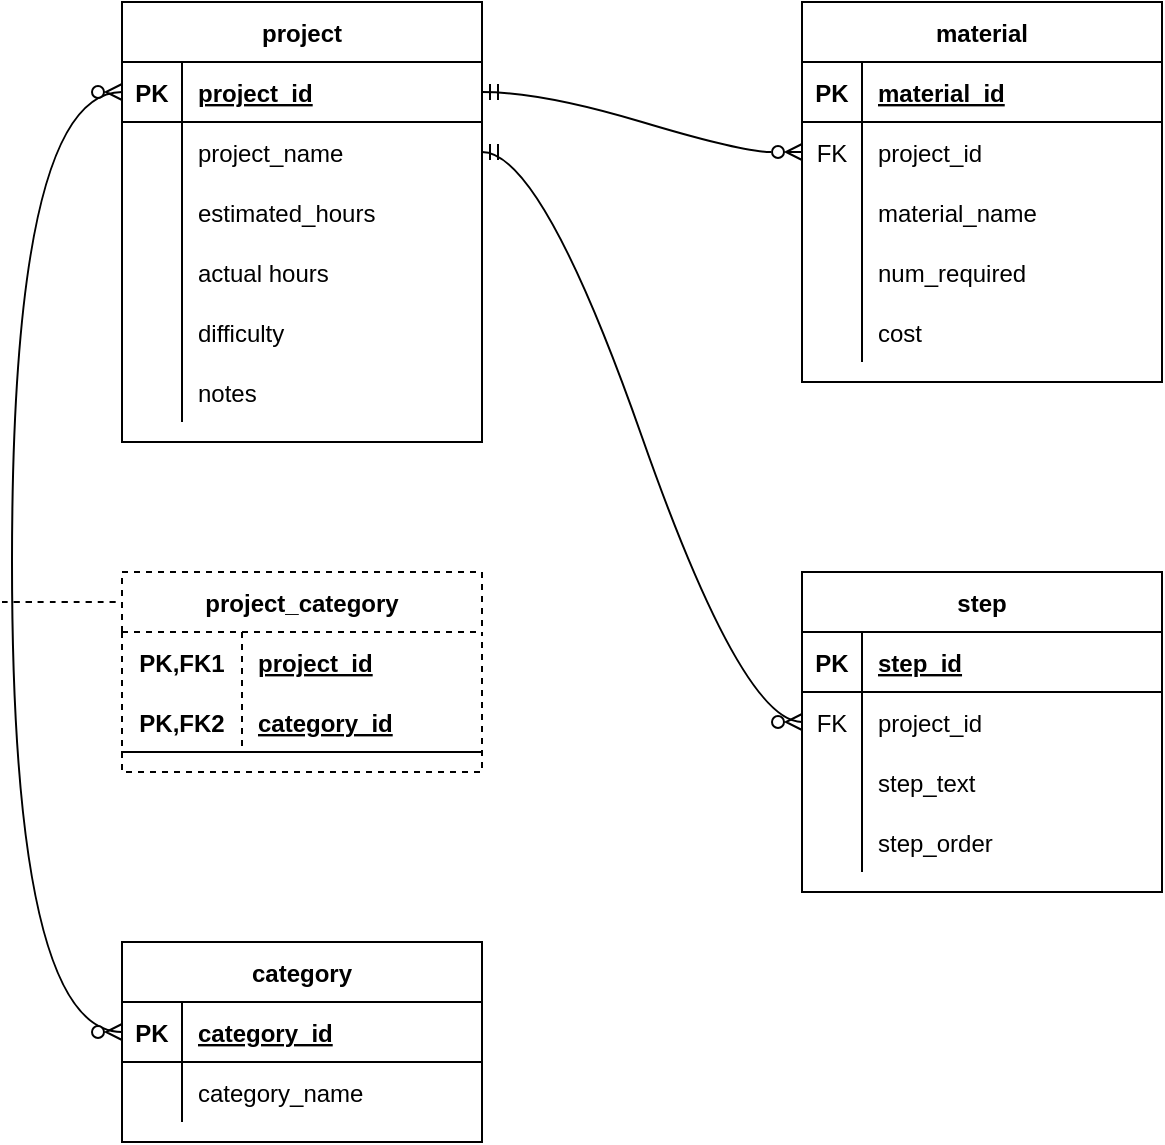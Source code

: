 <mxfile version="20.5.1" type="device"><diagram id="l6MK7tN3DsnnClZyho6T" name="Page-1"><mxGraphModel dx="1242" dy="654" grid="1" gridSize="10" guides="1" tooltips="1" connect="1" arrows="1" fold="1" page="1" pageScale="1" pageWidth="850" pageHeight="1100" math="0" shadow="0"><root><mxCell id="0"/><mxCell id="1" parent="0"/><mxCell id="R9tHvGSPwKHZs6mDRzAc-1" value="project" style="shape=table;startSize=30;container=1;collapsible=1;childLayout=tableLayout;fixedRows=1;rowLines=0;fontStyle=1;align=center;resizeLast=1;" parent="1" vertex="1"><mxGeometry x="165" y="90" width="180" height="220" as="geometry"/></mxCell><mxCell id="R9tHvGSPwKHZs6mDRzAc-2" value="" style="shape=tableRow;horizontal=0;startSize=0;swimlaneHead=0;swimlaneBody=0;fillColor=none;collapsible=0;dropTarget=0;points=[[0,0.5],[1,0.5]];portConstraint=eastwest;top=0;left=0;right=0;bottom=1;" parent="R9tHvGSPwKHZs6mDRzAc-1" vertex="1"><mxGeometry y="30" width="180" height="30" as="geometry"/></mxCell><mxCell id="R9tHvGSPwKHZs6mDRzAc-3" value="PK" style="shape=partialRectangle;connectable=0;fillColor=none;top=0;left=0;bottom=0;right=0;fontStyle=1;overflow=hidden;" parent="R9tHvGSPwKHZs6mDRzAc-2" vertex="1"><mxGeometry width="30" height="30" as="geometry"><mxRectangle width="30" height="30" as="alternateBounds"/></mxGeometry></mxCell><mxCell id="R9tHvGSPwKHZs6mDRzAc-4" value="project_id" style="shape=partialRectangle;connectable=0;fillColor=none;top=0;left=0;bottom=0;right=0;align=left;spacingLeft=6;fontStyle=5;overflow=hidden;" parent="R9tHvGSPwKHZs6mDRzAc-2" vertex="1"><mxGeometry x="30" width="150" height="30" as="geometry"><mxRectangle width="150" height="30" as="alternateBounds"/></mxGeometry></mxCell><mxCell id="R9tHvGSPwKHZs6mDRzAc-5" value="" style="shape=tableRow;horizontal=0;startSize=0;swimlaneHead=0;swimlaneBody=0;fillColor=none;collapsible=0;dropTarget=0;points=[[0,0.5],[1,0.5]];portConstraint=eastwest;top=0;left=0;right=0;bottom=0;" parent="R9tHvGSPwKHZs6mDRzAc-1" vertex="1"><mxGeometry y="60" width="180" height="30" as="geometry"/></mxCell><mxCell id="R9tHvGSPwKHZs6mDRzAc-6" value="" style="shape=partialRectangle;connectable=0;fillColor=none;top=0;left=0;bottom=0;right=0;editable=1;overflow=hidden;" parent="R9tHvGSPwKHZs6mDRzAc-5" vertex="1"><mxGeometry width="30" height="30" as="geometry"><mxRectangle width="30" height="30" as="alternateBounds"/></mxGeometry></mxCell><mxCell id="R9tHvGSPwKHZs6mDRzAc-7" value="project_name" style="shape=partialRectangle;connectable=0;fillColor=none;top=0;left=0;bottom=0;right=0;align=left;spacingLeft=6;overflow=hidden;" parent="R9tHvGSPwKHZs6mDRzAc-5" vertex="1"><mxGeometry x="30" width="150" height="30" as="geometry"><mxRectangle width="150" height="30" as="alternateBounds"/></mxGeometry></mxCell><mxCell id="R9tHvGSPwKHZs6mDRzAc-8" value="" style="shape=tableRow;horizontal=0;startSize=0;swimlaneHead=0;swimlaneBody=0;fillColor=none;collapsible=0;dropTarget=0;points=[[0,0.5],[1,0.5]];portConstraint=eastwest;top=0;left=0;right=0;bottom=0;" parent="R9tHvGSPwKHZs6mDRzAc-1" vertex="1"><mxGeometry y="90" width="180" height="30" as="geometry"/></mxCell><mxCell id="R9tHvGSPwKHZs6mDRzAc-9" value="" style="shape=partialRectangle;connectable=0;fillColor=none;top=0;left=0;bottom=0;right=0;editable=1;overflow=hidden;" parent="R9tHvGSPwKHZs6mDRzAc-8" vertex="1"><mxGeometry width="30" height="30" as="geometry"><mxRectangle width="30" height="30" as="alternateBounds"/></mxGeometry></mxCell><mxCell id="R9tHvGSPwKHZs6mDRzAc-10" value="estimated_hours" style="shape=partialRectangle;connectable=0;fillColor=none;top=0;left=0;bottom=0;right=0;align=left;spacingLeft=6;overflow=hidden;" parent="R9tHvGSPwKHZs6mDRzAc-8" vertex="1"><mxGeometry x="30" width="150" height="30" as="geometry"><mxRectangle width="150" height="30" as="alternateBounds"/></mxGeometry></mxCell><mxCell id="R9tHvGSPwKHZs6mDRzAc-11" value="" style="shape=tableRow;horizontal=0;startSize=0;swimlaneHead=0;swimlaneBody=0;fillColor=none;collapsible=0;dropTarget=0;points=[[0,0.5],[1,0.5]];portConstraint=eastwest;top=0;left=0;right=0;bottom=0;" parent="R9tHvGSPwKHZs6mDRzAc-1" vertex="1"><mxGeometry y="120" width="180" height="30" as="geometry"/></mxCell><mxCell id="R9tHvGSPwKHZs6mDRzAc-12" value="" style="shape=partialRectangle;connectable=0;fillColor=none;top=0;left=0;bottom=0;right=0;editable=1;overflow=hidden;" parent="R9tHvGSPwKHZs6mDRzAc-11" vertex="1"><mxGeometry width="30" height="30" as="geometry"><mxRectangle width="30" height="30" as="alternateBounds"/></mxGeometry></mxCell><mxCell id="R9tHvGSPwKHZs6mDRzAc-13" value="actual hours" style="shape=partialRectangle;connectable=0;fillColor=none;top=0;left=0;bottom=0;right=0;align=left;spacingLeft=6;overflow=hidden;" parent="R9tHvGSPwKHZs6mDRzAc-11" vertex="1"><mxGeometry x="30" width="150" height="30" as="geometry"><mxRectangle width="150" height="30" as="alternateBounds"/></mxGeometry></mxCell><mxCell id="R9tHvGSPwKHZs6mDRzAc-20" style="shape=tableRow;horizontal=0;startSize=0;swimlaneHead=0;swimlaneBody=0;fillColor=none;collapsible=0;dropTarget=0;points=[[0,0.5],[1,0.5]];portConstraint=eastwest;top=0;left=0;right=0;bottom=0;" parent="R9tHvGSPwKHZs6mDRzAc-1" vertex="1"><mxGeometry y="150" width="180" height="30" as="geometry"/></mxCell><mxCell id="R9tHvGSPwKHZs6mDRzAc-21" style="shape=partialRectangle;connectable=0;fillColor=none;top=0;left=0;bottom=0;right=0;editable=1;overflow=hidden;" parent="R9tHvGSPwKHZs6mDRzAc-20" vertex="1"><mxGeometry width="30" height="30" as="geometry"><mxRectangle width="30" height="30" as="alternateBounds"/></mxGeometry></mxCell><mxCell id="R9tHvGSPwKHZs6mDRzAc-22" value="difficulty " style="shape=partialRectangle;connectable=0;fillColor=none;top=0;left=0;bottom=0;right=0;align=left;spacingLeft=6;overflow=hidden;" parent="R9tHvGSPwKHZs6mDRzAc-20" vertex="1"><mxGeometry x="30" width="150" height="30" as="geometry"><mxRectangle width="150" height="30" as="alternateBounds"/></mxGeometry></mxCell><mxCell id="R9tHvGSPwKHZs6mDRzAc-17" style="shape=tableRow;horizontal=0;startSize=0;swimlaneHead=0;swimlaneBody=0;fillColor=none;collapsible=0;dropTarget=0;points=[[0,0.5],[1,0.5]];portConstraint=eastwest;top=0;left=0;right=0;bottom=0;" parent="R9tHvGSPwKHZs6mDRzAc-1" vertex="1"><mxGeometry y="180" width="180" height="30" as="geometry"/></mxCell><mxCell id="R9tHvGSPwKHZs6mDRzAc-18" style="shape=partialRectangle;connectable=0;fillColor=none;top=0;left=0;bottom=0;right=0;editable=1;overflow=hidden;" parent="R9tHvGSPwKHZs6mDRzAc-17" vertex="1"><mxGeometry width="30" height="30" as="geometry"><mxRectangle width="30" height="30" as="alternateBounds"/></mxGeometry></mxCell><mxCell id="R9tHvGSPwKHZs6mDRzAc-19" value="notes" style="shape=partialRectangle;connectable=0;fillColor=none;top=0;left=0;bottom=0;right=0;align=left;spacingLeft=6;overflow=hidden;" parent="R9tHvGSPwKHZs6mDRzAc-17" vertex="1"><mxGeometry x="30" width="150" height="30" as="geometry"><mxRectangle width="150" height="30" as="alternateBounds"/></mxGeometry></mxCell><mxCell id="R9tHvGSPwKHZs6mDRzAc-23" value="material" style="shape=table;startSize=30;container=1;collapsible=1;childLayout=tableLayout;fixedRows=1;rowLines=0;fontStyle=1;align=center;resizeLast=1;" parent="1" vertex="1"><mxGeometry x="505" y="90" width="180" height="190" as="geometry"/></mxCell><mxCell id="R9tHvGSPwKHZs6mDRzAc-24" value="" style="shape=tableRow;horizontal=0;startSize=0;swimlaneHead=0;swimlaneBody=0;fillColor=none;collapsible=0;dropTarget=0;points=[[0,0.5],[1,0.5]];portConstraint=eastwest;top=0;left=0;right=0;bottom=1;" parent="R9tHvGSPwKHZs6mDRzAc-23" vertex="1"><mxGeometry y="30" width="180" height="30" as="geometry"/></mxCell><mxCell id="R9tHvGSPwKHZs6mDRzAc-25" value="PK" style="shape=partialRectangle;connectable=0;fillColor=none;top=0;left=0;bottom=0;right=0;fontStyle=1;overflow=hidden;" parent="R9tHvGSPwKHZs6mDRzAc-24" vertex="1"><mxGeometry width="30" height="30" as="geometry"><mxRectangle width="30" height="30" as="alternateBounds"/></mxGeometry></mxCell><mxCell id="R9tHvGSPwKHZs6mDRzAc-26" value="material_id" style="shape=partialRectangle;connectable=0;fillColor=none;top=0;left=0;bottom=0;right=0;align=left;spacingLeft=6;fontStyle=5;overflow=hidden;" parent="R9tHvGSPwKHZs6mDRzAc-24" vertex="1"><mxGeometry x="30" width="150" height="30" as="geometry"><mxRectangle width="150" height="30" as="alternateBounds"/></mxGeometry></mxCell><mxCell id="R9tHvGSPwKHZs6mDRzAc-27" value="" style="shape=tableRow;horizontal=0;startSize=0;swimlaneHead=0;swimlaneBody=0;fillColor=none;collapsible=0;dropTarget=0;points=[[0,0.5],[1,0.5]];portConstraint=eastwest;top=0;left=0;right=0;bottom=0;" parent="R9tHvGSPwKHZs6mDRzAc-23" vertex="1"><mxGeometry y="60" width="180" height="30" as="geometry"/></mxCell><mxCell id="R9tHvGSPwKHZs6mDRzAc-28" value="FK" style="shape=partialRectangle;connectable=0;fillColor=none;top=0;left=0;bottom=0;right=0;editable=1;overflow=hidden;" parent="R9tHvGSPwKHZs6mDRzAc-27" vertex="1"><mxGeometry width="30" height="30" as="geometry"><mxRectangle width="30" height="30" as="alternateBounds"/></mxGeometry></mxCell><mxCell id="R9tHvGSPwKHZs6mDRzAc-29" value="project_id" style="shape=partialRectangle;connectable=0;fillColor=none;top=0;left=0;bottom=0;right=0;align=left;spacingLeft=6;overflow=hidden;" parent="R9tHvGSPwKHZs6mDRzAc-27" vertex="1"><mxGeometry x="30" width="150" height="30" as="geometry"><mxRectangle width="150" height="30" as="alternateBounds"/></mxGeometry></mxCell><mxCell id="R9tHvGSPwKHZs6mDRzAc-30" value="" style="shape=tableRow;horizontal=0;startSize=0;swimlaneHead=0;swimlaneBody=0;fillColor=none;collapsible=0;dropTarget=0;points=[[0,0.5],[1,0.5]];portConstraint=eastwest;top=0;left=0;right=0;bottom=0;" parent="R9tHvGSPwKHZs6mDRzAc-23" vertex="1"><mxGeometry y="90" width="180" height="30" as="geometry"/></mxCell><mxCell id="R9tHvGSPwKHZs6mDRzAc-31" value="" style="shape=partialRectangle;connectable=0;fillColor=none;top=0;left=0;bottom=0;right=0;editable=1;overflow=hidden;" parent="R9tHvGSPwKHZs6mDRzAc-30" vertex="1"><mxGeometry width="30" height="30" as="geometry"><mxRectangle width="30" height="30" as="alternateBounds"/></mxGeometry></mxCell><mxCell id="R9tHvGSPwKHZs6mDRzAc-32" value="material_name" style="shape=partialRectangle;connectable=0;fillColor=none;top=0;left=0;bottom=0;right=0;align=left;spacingLeft=6;overflow=hidden;" parent="R9tHvGSPwKHZs6mDRzAc-30" vertex="1"><mxGeometry x="30" width="150" height="30" as="geometry"><mxRectangle width="150" height="30" as="alternateBounds"/></mxGeometry></mxCell><mxCell id="R9tHvGSPwKHZs6mDRzAc-33" value="" style="shape=tableRow;horizontal=0;startSize=0;swimlaneHead=0;swimlaneBody=0;fillColor=none;collapsible=0;dropTarget=0;points=[[0,0.5],[1,0.5]];portConstraint=eastwest;top=0;left=0;right=0;bottom=0;" parent="R9tHvGSPwKHZs6mDRzAc-23" vertex="1"><mxGeometry y="120" width="180" height="30" as="geometry"/></mxCell><mxCell id="R9tHvGSPwKHZs6mDRzAc-34" value="" style="shape=partialRectangle;connectable=0;fillColor=none;top=0;left=0;bottom=0;right=0;editable=1;overflow=hidden;" parent="R9tHvGSPwKHZs6mDRzAc-33" vertex="1"><mxGeometry width="30" height="30" as="geometry"><mxRectangle width="30" height="30" as="alternateBounds"/></mxGeometry></mxCell><mxCell id="R9tHvGSPwKHZs6mDRzAc-35" value="num_required" style="shape=partialRectangle;connectable=0;fillColor=none;top=0;left=0;bottom=0;right=0;align=left;spacingLeft=6;overflow=hidden;" parent="R9tHvGSPwKHZs6mDRzAc-33" vertex="1"><mxGeometry x="30" width="150" height="30" as="geometry"><mxRectangle width="150" height="30" as="alternateBounds"/></mxGeometry></mxCell><mxCell id="R9tHvGSPwKHZs6mDRzAc-107" value="" style="shape=tableRow;horizontal=0;startSize=0;swimlaneHead=0;swimlaneBody=0;fillColor=none;collapsible=0;dropTarget=0;points=[[0,0.5],[1,0.5]];portConstraint=eastwest;top=0;left=0;right=0;bottom=0;" parent="R9tHvGSPwKHZs6mDRzAc-23" vertex="1"><mxGeometry y="150" width="180" height="30" as="geometry"/></mxCell><mxCell id="R9tHvGSPwKHZs6mDRzAc-108" value="" style="shape=partialRectangle;connectable=0;fillColor=none;top=0;left=0;bottom=0;right=0;editable=1;overflow=hidden;" parent="R9tHvGSPwKHZs6mDRzAc-107" vertex="1"><mxGeometry width="30" height="30" as="geometry"><mxRectangle width="30" height="30" as="alternateBounds"/></mxGeometry></mxCell><mxCell id="R9tHvGSPwKHZs6mDRzAc-109" value="cost" style="shape=partialRectangle;connectable=0;fillColor=none;top=0;left=0;bottom=0;right=0;align=left;spacingLeft=6;overflow=hidden;" parent="R9tHvGSPwKHZs6mDRzAc-107" vertex="1"><mxGeometry x="30" width="150" height="30" as="geometry"><mxRectangle width="150" height="30" as="alternateBounds"/></mxGeometry></mxCell><mxCell id="R9tHvGSPwKHZs6mDRzAc-58" value="step" style="shape=table;startSize=30;container=1;collapsible=1;childLayout=tableLayout;fixedRows=1;rowLines=0;fontStyle=1;align=center;resizeLast=1;" parent="1" vertex="1"><mxGeometry x="505" y="375" width="180" height="160" as="geometry"/></mxCell><mxCell id="R9tHvGSPwKHZs6mDRzAc-59" value="" style="shape=tableRow;horizontal=0;startSize=0;swimlaneHead=0;swimlaneBody=0;fillColor=none;collapsible=0;dropTarget=0;points=[[0,0.5],[1,0.5]];portConstraint=eastwest;top=0;left=0;right=0;bottom=1;" parent="R9tHvGSPwKHZs6mDRzAc-58" vertex="1"><mxGeometry y="30" width="180" height="30" as="geometry"/></mxCell><mxCell id="R9tHvGSPwKHZs6mDRzAc-60" value="PK" style="shape=partialRectangle;connectable=0;fillColor=none;top=0;left=0;bottom=0;right=0;fontStyle=1;overflow=hidden;" parent="R9tHvGSPwKHZs6mDRzAc-59" vertex="1"><mxGeometry width="30" height="30" as="geometry"><mxRectangle width="30" height="30" as="alternateBounds"/></mxGeometry></mxCell><mxCell id="R9tHvGSPwKHZs6mDRzAc-61" value="step_id" style="shape=partialRectangle;connectable=0;fillColor=none;top=0;left=0;bottom=0;right=0;align=left;spacingLeft=6;fontStyle=5;overflow=hidden;" parent="R9tHvGSPwKHZs6mDRzAc-59" vertex="1"><mxGeometry x="30" width="150" height="30" as="geometry"><mxRectangle width="150" height="30" as="alternateBounds"/></mxGeometry></mxCell><mxCell id="R9tHvGSPwKHZs6mDRzAc-62" value="" style="shape=tableRow;horizontal=0;startSize=0;swimlaneHead=0;swimlaneBody=0;fillColor=none;collapsible=0;dropTarget=0;points=[[0,0.5],[1,0.5]];portConstraint=eastwest;top=0;left=0;right=0;bottom=0;" parent="R9tHvGSPwKHZs6mDRzAc-58" vertex="1"><mxGeometry y="60" width="180" height="30" as="geometry"/></mxCell><mxCell id="R9tHvGSPwKHZs6mDRzAc-63" value="FK" style="shape=partialRectangle;connectable=0;fillColor=none;top=0;left=0;bottom=0;right=0;editable=1;overflow=hidden;" parent="R9tHvGSPwKHZs6mDRzAc-62" vertex="1"><mxGeometry width="30" height="30" as="geometry"><mxRectangle width="30" height="30" as="alternateBounds"/></mxGeometry></mxCell><mxCell id="R9tHvGSPwKHZs6mDRzAc-64" value="project_id" style="shape=partialRectangle;connectable=0;fillColor=none;top=0;left=0;bottom=0;right=0;align=left;spacingLeft=6;overflow=hidden;" parent="R9tHvGSPwKHZs6mDRzAc-62" vertex="1"><mxGeometry x="30" width="150" height="30" as="geometry"><mxRectangle width="150" height="30" as="alternateBounds"/></mxGeometry></mxCell><mxCell id="R9tHvGSPwKHZs6mDRzAc-65" value="" style="shape=tableRow;horizontal=0;startSize=0;swimlaneHead=0;swimlaneBody=0;fillColor=none;collapsible=0;dropTarget=0;points=[[0,0.5],[1,0.5]];portConstraint=eastwest;top=0;left=0;right=0;bottom=0;" parent="R9tHvGSPwKHZs6mDRzAc-58" vertex="1"><mxGeometry y="90" width="180" height="30" as="geometry"/></mxCell><mxCell id="R9tHvGSPwKHZs6mDRzAc-66" value="" style="shape=partialRectangle;connectable=0;fillColor=none;top=0;left=0;bottom=0;right=0;editable=1;overflow=hidden;" parent="R9tHvGSPwKHZs6mDRzAc-65" vertex="1"><mxGeometry width="30" height="30" as="geometry"><mxRectangle width="30" height="30" as="alternateBounds"/></mxGeometry></mxCell><mxCell id="R9tHvGSPwKHZs6mDRzAc-67" value="step_text" style="shape=partialRectangle;connectable=0;fillColor=none;top=0;left=0;bottom=0;right=0;align=left;spacingLeft=6;overflow=hidden;" parent="R9tHvGSPwKHZs6mDRzAc-65" vertex="1"><mxGeometry x="30" width="150" height="30" as="geometry"><mxRectangle width="150" height="30" as="alternateBounds"/></mxGeometry></mxCell><mxCell id="R9tHvGSPwKHZs6mDRzAc-68" value="" style="shape=tableRow;horizontal=0;startSize=0;swimlaneHead=0;swimlaneBody=0;fillColor=none;collapsible=0;dropTarget=0;points=[[0,0.5],[1,0.5]];portConstraint=eastwest;top=0;left=0;right=0;bottom=0;" parent="R9tHvGSPwKHZs6mDRzAc-58" vertex="1"><mxGeometry y="120" width="180" height="30" as="geometry"/></mxCell><mxCell id="R9tHvGSPwKHZs6mDRzAc-69" value="" style="shape=partialRectangle;connectable=0;fillColor=none;top=0;left=0;bottom=0;right=0;editable=1;overflow=hidden;" parent="R9tHvGSPwKHZs6mDRzAc-68" vertex="1"><mxGeometry width="30" height="30" as="geometry"><mxRectangle width="30" height="30" as="alternateBounds"/></mxGeometry></mxCell><mxCell id="R9tHvGSPwKHZs6mDRzAc-70" value="step_order" style="shape=partialRectangle;connectable=0;fillColor=none;top=0;left=0;bottom=0;right=0;align=left;spacingLeft=6;overflow=hidden;" parent="R9tHvGSPwKHZs6mDRzAc-68" vertex="1"><mxGeometry x="30" width="150" height="30" as="geometry"><mxRectangle width="150" height="30" as="alternateBounds"/></mxGeometry></mxCell><mxCell id="R9tHvGSPwKHZs6mDRzAc-71" value="category" style="shape=table;startSize=30;container=1;collapsible=1;childLayout=tableLayout;fixedRows=1;rowLines=0;fontStyle=1;align=center;resizeLast=1;" parent="1" vertex="1"><mxGeometry x="165" y="560" width="180" height="100" as="geometry"/></mxCell><mxCell id="R9tHvGSPwKHZs6mDRzAc-72" value="" style="shape=tableRow;horizontal=0;startSize=0;swimlaneHead=0;swimlaneBody=0;fillColor=none;collapsible=0;dropTarget=0;points=[[0,0.5],[1,0.5]];portConstraint=eastwest;top=0;left=0;right=0;bottom=1;" parent="R9tHvGSPwKHZs6mDRzAc-71" vertex="1"><mxGeometry y="30" width="180" height="30" as="geometry"/></mxCell><mxCell id="R9tHvGSPwKHZs6mDRzAc-73" value="PK" style="shape=partialRectangle;connectable=0;fillColor=none;top=0;left=0;bottom=0;right=0;fontStyle=1;overflow=hidden;" parent="R9tHvGSPwKHZs6mDRzAc-72" vertex="1"><mxGeometry width="30" height="30" as="geometry"><mxRectangle width="30" height="30" as="alternateBounds"/></mxGeometry></mxCell><mxCell id="R9tHvGSPwKHZs6mDRzAc-74" value="category_id" style="shape=partialRectangle;connectable=0;fillColor=none;top=0;left=0;bottom=0;right=0;align=left;spacingLeft=6;fontStyle=5;overflow=hidden;" parent="R9tHvGSPwKHZs6mDRzAc-72" vertex="1"><mxGeometry x="30" width="150" height="30" as="geometry"><mxRectangle width="150" height="30" as="alternateBounds"/></mxGeometry></mxCell><mxCell id="R9tHvGSPwKHZs6mDRzAc-75" value="" style="shape=tableRow;horizontal=0;startSize=0;swimlaneHead=0;swimlaneBody=0;fillColor=none;collapsible=0;dropTarget=0;points=[[0,0.5],[1,0.5]];portConstraint=eastwest;top=0;left=0;right=0;bottom=0;" parent="R9tHvGSPwKHZs6mDRzAc-71" vertex="1"><mxGeometry y="60" width="180" height="30" as="geometry"/></mxCell><mxCell id="R9tHvGSPwKHZs6mDRzAc-76" value="" style="shape=partialRectangle;connectable=0;fillColor=none;top=0;left=0;bottom=0;right=0;editable=1;overflow=hidden;" parent="R9tHvGSPwKHZs6mDRzAc-75" vertex="1"><mxGeometry width="30" height="30" as="geometry"><mxRectangle width="30" height="30" as="alternateBounds"/></mxGeometry></mxCell><mxCell id="R9tHvGSPwKHZs6mDRzAc-77" value="category_name" style="shape=partialRectangle;connectable=0;fillColor=none;top=0;left=0;bottom=0;right=0;align=left;spacingLeft=6;overflow=hidden;" parent="R9tHvGSPwKHZs6mDRzAc-75" vertex="1"><mxGeometry x="30" width="150" height="30" as="geometry"><mxRectangle width="150" height="30" as="alternateBounds"/></mxGeometry></mxCell><mxCell id="R9tHvGSPwKHZs6mDRzAc-84" value="project_category" style="shape=table;startSize=30;container=1;collapsible=1;childLayout=tableLayout;fixedRows=1;rowLines=0;fontStyle=1;align=center;resizeLast=1;dashed=1;" parent="1" vertex="1"><mxGeometry x="165" y="375" width="180" height="100" as="geometry"/></mxCell><mxCell id="R9tHvGSPwKHZs6mDRzAc-85" value="" style="shape=tableRow;horizontal=0;startSize=0;swimlaneHead=0;swimlaneBody=0;fillColor=none;collapsible=0;dropTarget=0;points=[[0,0.5],[1,0.5]];portConstraint=eastwest;top=0;left=0;right=0;bottom=0;" parent="R9tHvGSPwKHZs6mDRzAc-84" vertex="1"><mxGeometry y="30" width="180" height="30" as="geometry"/></mxCell><mxCell id="R9tHvGSPwKHZs6mDRzAc-86" value="PK,FK1" style="shape=partialRectangle;connectable=0;fillColor=none;top=0;left=0;bottom=0;right=0;fontStyle=1;overflow=hidden;" parent="R9tHvGSPwKHZs6mDRzAc-85" vertex="1"><mxGeometry width="60" height="30" as="geometry"><mxRectangle width="60" height="30" as="alternateBounds"/></mxGeometry></mxCell><mxCell id="R9tHvGSPwKHZs6mDRzAc-87" value="project_id" style="shape=partialRectangle;connectable=0;fillColor=none;top=0;left=0;bottom=0;right=0;align=left;spacingLeft=6;fontStyle=5;overflow=hidden;" parent="R9tHvGSPwKHZs6mDRzAc-85" vertex="1"><mxGeometry x="60" width="120" height="30" as="geometry"><mxRectangle width="120" height="30" as="alternateBounds"/></mxGeometry></mxCell><mxCell id="R9tHvGSPwKHZs6mDRzAc-88" value="" style="shape=tableRow;horizontal=0;startSize=0;swimlaneHead=0;swimlaneBody=0;fillColor=none;collapsible=0;dropTarget=0;points=[[0,0.5],[1,0.5]];portConstraint=eastwest;top=0;left=0;right=0;bottom=1;" parent="R9tHvGSPwKHZs6mDRzAc-84" vertex="1"><mxGeometry y="60" width="180" height="30" as="geometry"/></mxCell><mxCell id="R9tHvGSPwKHZs6mDRzAc-89" value="PK,FK2" style="shape=partialRectangle;connectable=0;fillColor=none;top=0;left=0;bottom=0;right=0;fontStyle=1;overflow=hidden;" parent="R9tHvGSPwKHZs6mDRzAc-88" vertex="1"><mxGeometry width="60" height="30" as="geometry"><mxRectangle width="60" height="30" as="alternateBounds"/></mxGeometry></mxCell><mxCell id="R9tHvGSPwKHZs6mDRzAc-90" value="category_id" style="shape=partialRectangle;connectable=0;fillColor=none;top=0;left=0;bottom=0;right=0;align=left;spacingLeft=6;fontStyle=5;overflow=hidden;" parent="R9tHvGSPwKHZs6mDRzAc-88" vertex="1"><mxGeometry x="60" width="120" height="30" as="geometry"><mxRectangle width="120" height="30" as="alternateBounds"/></mxGeometry></mxCell><mxCell id="R9tHvGSPwKHZs6mDRzAc-100" value="" style="endArrow=none;html=1;rounded=0;curved=1;strokeColor=default;dashed=1;" parent="1" edge="1"><mxGeometry relative="1" as="geometry"><mxPoint x="105" y="390" as="sourcePoint"/><mxPoint x="165" y="390" as="targetPoint"/></mxGeometry></mxCell><mxCell id="R9tHvGSPwKHZs6mDRzAc-104" value="" style="edgeStyle=entityRelationEdgeStyle;fontSize=12;html=1;endArrow=ERzeroToMany;startArrow=ERmandOne;rounded=0;strokeColor=default;curved=1;exitX=1;exitY=0.5;exitDx=0;exitDy=0;endFill=0;" parent="1" source="R9tHvGSPwKHZs6mDRzAc-2" target="R9tHvGSPwKHZs6mDRzAc-27" edge="1"><mxGeometry width="100" height="100" relative="1" as="geometry"><mxPoint x="380" y="320" as="sourcePoint"/><mxPoint x="480" y="220" as="targetPoint"/></mxGeometry></mxCell><mxCell id="R9tHvGSPwKHZs6mDRzAc-105" value="" style="edgeStyle=entityRelationEdgeStyle;fontSize=12;html=1;endArrow=ERzeroToMany;endFill=1;startArrow=ERmandOne;rounded=0;strokeColor=default;curved=1;startFill=0;entryX=0;entryY=0.5;entryDx=0;entryDy=0;exitX=1;exitY=0.5;exitDx=0;exitDy=0;" parent="1" target="R9tHvGSPwKHZs6mDRzAc-62" edge="1" source="R9tHvGSPwKHZs6mDRzAc-5"><mxGeometry width="100" height="100" relative="1" as="geometry"><mxPoint x="350" y="140" as="sourcePoint"/><mxPoint x="500" y="390" as="targetPoint"/></mxGeometry></mxCell><mxCell id="Y_wvuE4OGtcYHg7wj830-1" value="" style="edgeStyle=orthogonalEdgeStyle;fontSize=12;html=1;endArrow=ERzeroToMany;endFill=1;startArrow=ERzeroToMany;rounded=0;entryX=0;entryY=0.5;entryDx=0;entryDy=0;exitX=0;exitY=0.5;exitDx=0;exitDy=0;curved=1;" edge="1" parent="1" source="R9tHvGSPwKHZs6mDRzAc-72" target="R9tHvGSPwKHZs6mDRzAc-2"><mxGeometry width="100" height="100" relative="1" as="geometry"><mxPoint x="170" y="440" as="sourcePoint"/><mxPoint x="270" y="340" as="targetPoint"/><Array as="points"><mxPoint x="110" y="605"/><mxPoint x="110" y="135"/></Array></mxGeometry></mxCell></root></mxGraphModel></diagram></mxfile>